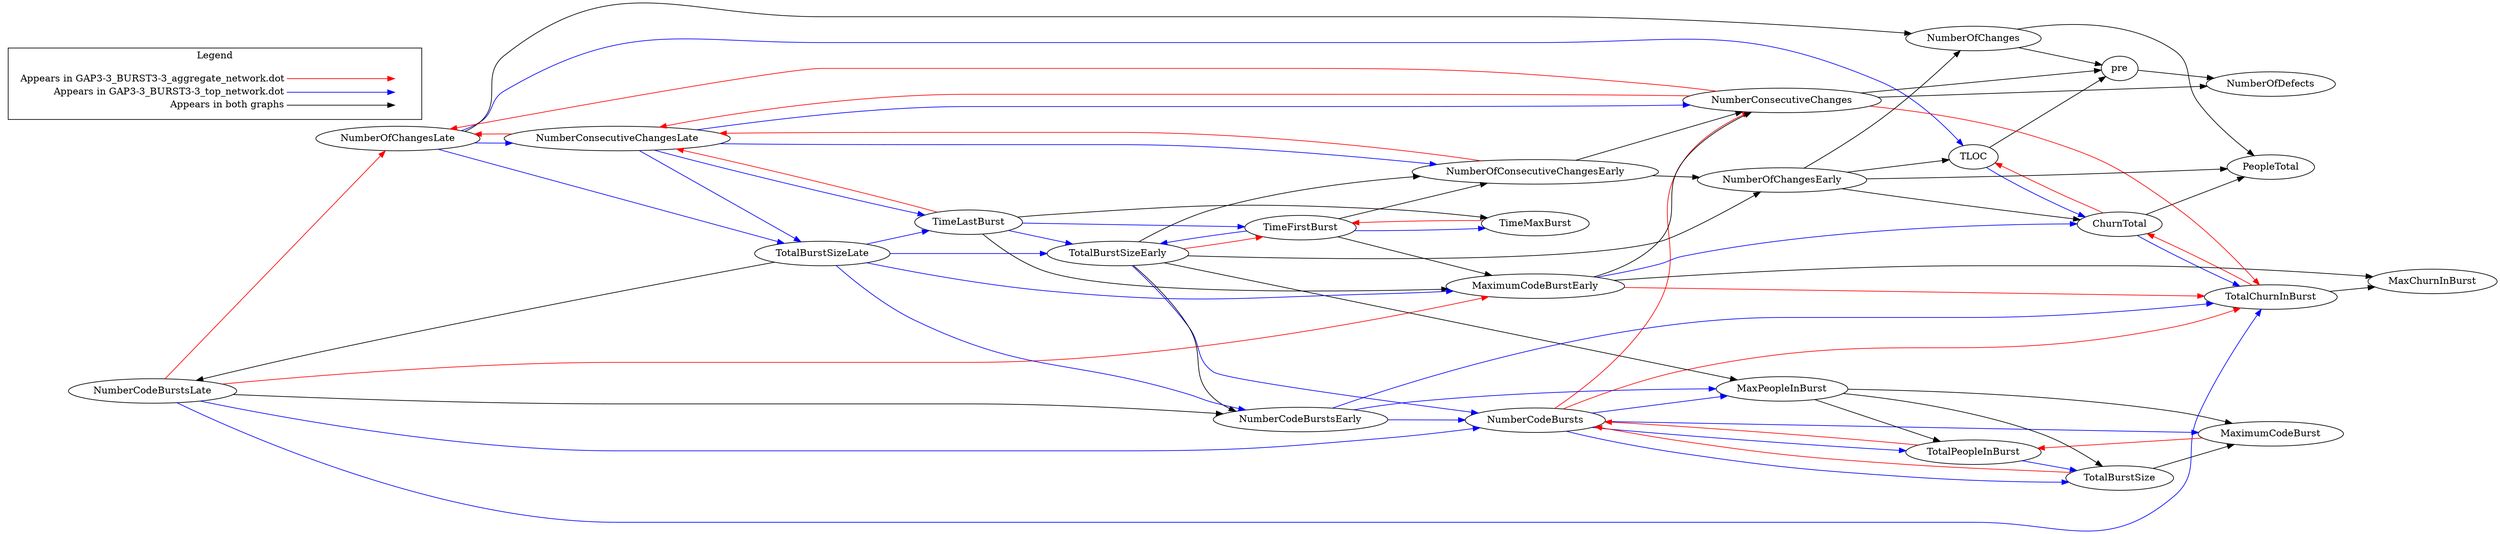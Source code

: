 digraph {
NumberCodeBurstsLate -> NumberOfChangesLate[color="red"];
TotalChurnInBurst -> ChurnTotal[color="red"];
ChurnTotal -> TLOC[color="red"];
NumberConsecutiveChangesLate -> NumberOfChangesLate[color="red"];
TimeLastBurst -> NumberConsecutiveChangesLate[color="red"];
NumberCodeBursts -> TotalChurnInBurst[color="red"];
MaximumCodeBurstEarly -> TotalChurnInBurst[color="red"];
NumberConsecutiveChanges -> TotalChurnInBurst[color="red"];
NumberOfConsecutiveChangesEarly -> NumberConsecutiveChangesLate[color="red"];
TotalPeopleInBurst -> NumberCodeBursts[color="red"];
TotalBurstSize -> NumberCodeBursts[color="red"];
TimeMaxBurst -> TimeFirstBurst[color="red"];
NumberConsecutiveChanges -> NumberOfChangesLate[color="red"];
NumberConsecutiveChanges -> NumberConsecutiveChangesLate[color="red"];
NumberCodeBursts -> NumberConsecutiveChanges[color="red"];
NumberCodeBurstsLate -> MaximumCodeBurstEarly[color="red"];
MaximumCodeBurst -> TotalPeopleInBurst[color="red"];
TotalBurstSizeEarly -> TimeFirstBurst[color="red"];
NumberOfChanges -> pre[color="black"];
NumberOfChangesLate -> NumberOfChanges[color="black"];
NumberOfChangesEarly -> NumberOfChanges[color="black"];
NumberOfChangesEarly -> PeopleTotal[color="black"];
MaximumCodeBurstEarly -> MaxChurnInBurst[color="black"];
TotalChurnInBurst -> MaxChurnInBurst[color="black"];
NumberOfConsecutiveChangesEarly -> NumberConsecutiveChanges[color="black"];
TotalBurstSizeEarly -> NumberOfConsecutiveChangesEarly[color="black"];
NumberConsecutiveChanges -> pre[color="black"];
NumberConsecutiveChanges -> NumberOfDefects[color="black"];
TimeLastBurst -> MaximumCodeBurstEarly[color="black"];
pre -> NumberOfDefects[color="black"];
TLOC -> pre[color="black"];
NumberOfChanges -> PeopleTotal[color="black"];
MaximumCodeBurstEarly -> NumberConsecutiveChanges[color="black"];
TimeFirstBurst -> MaximumCodeBurstEarly[color="black"];
TimeFirstBurst -> NumberOfConsecutiveChangesEarly[color="black"];
ChurnTotal -> PeopleTotal[color="black"];
NumberOfConsecutiveChangesEarly -> NumberOfChangesEarly[color="black"];
MaxPeopleInBurst -> TotalPeopleInBurst[color="black"];
TotalBurstSizeLate -> NumberCodeBurstsLate[color="black"];
TimeLastBurst -> TimeMaxBurst[color="black"];
MaxPeopleInBurst -> TotalBurstSize[color="black"];
NumberCodeBurstsLate -> NumberCodeBurstsEarly[color="black"];
NumberOfChangesEarly -> ChurnTotal[color="black"];
NumberOfChangesEarly -> TLOC[color="black"];
MaxPeopleInBurst -> MaximumCodeBurst[color="black"];
TotalBurstSizeEarly -> MaxPeopleInBurst[color="black"];
TotalBurstSizeEarly -> NumberOfChangesEarly[color="black"];
TotalBurstSizeEarly -> NumberCodeBurstsEarly[color="black"];
TotalBurstSize -> MaximumCodeBurst[color="black"];
TotalPeopleInBurst -> TotalBurstSize[color="blue"];
TotalBurstSizeLate -> MaximumCodeBurstEarly[color="blue"];
TotalBurstSizeLate -> NumberCodeBurstsEarly[color="blue"];
TotalBurstSizeLate -> TotalBurstSizeEarly[color="blue"];
TotalBurstSizeLate -> TimeLastBurst[color="blue"];
NumberCodeBurstsLate -> TotalChurnInBurst[color="blue"];
NumberCodeBurstsLate -> NumberCodeBursts[color="blue"];
NumberOfChangesLate -> TotalBurstSizeLate[color="blue"];
NumberOfChangesLate -> NumberConsecutiveChangesLate[color="blue"];
NumberOfChangesLate -> TLOC[color="blue"];
MaximumCodeBurstEarly -> ChurnTotal[color="blue"];
NumberCodeBurstsEarly -> MaxPeopleInBurst[color="blue"];
NumberCodeBurstsEarly -> TotalChurnInBurst[color="blue"];
NumberCodeBurstsEarly -> NumberCodeBursts[color="blue"];
TimeFirstBurst -> TotalBurstSizeEarly[color="blue"];
TimeFirstBurst -> TimeMaxBurst[color="blue"];
ChurnTotal -> TotalChurnInBurst[color="blue"];
NumberConsecutiveChangesLate -> TotalBurstSizeLate[color="blue"];
NumberConsecutiveChangesLate -> NumberOfConsecutiveChangesEarly[color="blue"];
NumberConsecutiveChangesLate -> NumberConsecutiveChanges[color="blue"];
NumberConsecutiveChangesLate -> TimeLastBurst[color="blue"];
TotalBurstSizeEarly -> NumberCodeBursts[color="blue"];
TimeLastBurst -> TimeFirstBurst[color="blue"];
TimeLastBurst -> TotalBurstSizeEarly[color="blue"];
NumberCodeBursts -> TotalPeopleInBurst[color="blue"];
NumberCodeBursts -> MaxPeopleInBurst[color="blue"];
NumberCodeBursts -> MaximumCodeBurst[color="blue"];
NumberCodeBursts -> TotalBurstSize[color="blue"];
TLOC -> ChurnTotal[color="blue"];

  rankdir=LR
  node [shape=plaintext]
  subgraph cluster_01 { 
    label = "Legend";
    key [label=<<table border="0" cellpadding="2" cellspacing="0" cellborder="0">
      <tr><td align="right" port="i1">Appears in GAP3-3_BURST3-3_aggregate_network.dot</td></tr>
      <tr><td align="right" port="i2">Appears in GAP3-3_BURST3-3_top_network.dot</td></tr>
      <tr><td align="right" port="i3">Appears in both graphs</td></tr>
      </table>>]
    key2 [label=<<table border="0" cellpadding="2" cellspacing="0" cellborder="0">
      <tr><td port="i1">&nbsp;</td></tr>
      <tr><td port="i2">&nbsp;</td></tr>
      <tr><td port="i3">&nbsp;</td></tr>
      </table>>]
    key:i1:e -> key2:i1:w [color=red]
    key:i2:e -> key2:i2:w [color=blue]
    key:i3:e -> key2:i3:w [color=black]
  }
}